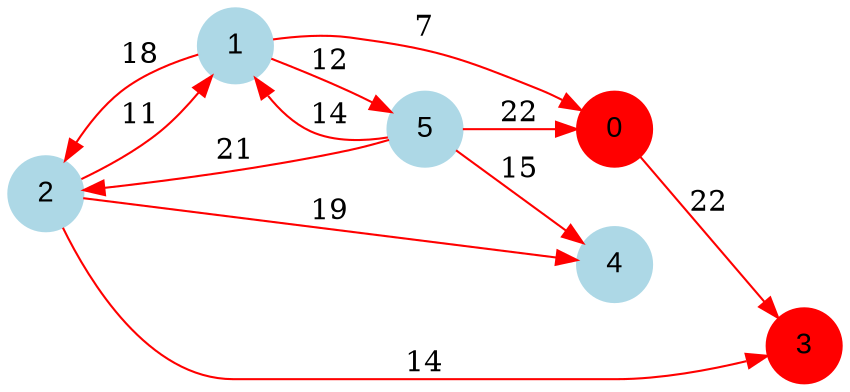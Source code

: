 digraph graphe {
rankdir = LR;
edge [color=red];
0 [fontname="Arial", shape = circle, color=red, style=filled];
1 [fontname="Arial", shape = circle, color=lightblue, style=filled];
2 [fontname="Arial", shape = circle, color=lightblue, style=filled];
3 [fontname="Arial", shape = circle, color=red, style=filled];
4 [fontname="Arial", shape = circle, color=lightblue, style=filled];
5 [fontname="Arial", shape = circle, color=lightblue, style=filled];
	0 -> 3 [label = "22"];
	1 -> 0 [label = "7"];
	1 -> 2 [label = "18"];
	1 -> 5 [label = "12"];
	2 -> 1 [label = "11"];
	2 -> 3 [label = "14"];
	2 -> 4 [label = "19"];
	5 -> 0 [label = "22"];
	5 -> 1 [label = "14"];
	5 -> 2 [label = "21"];
	5 -> 4 [label = "15"];
}